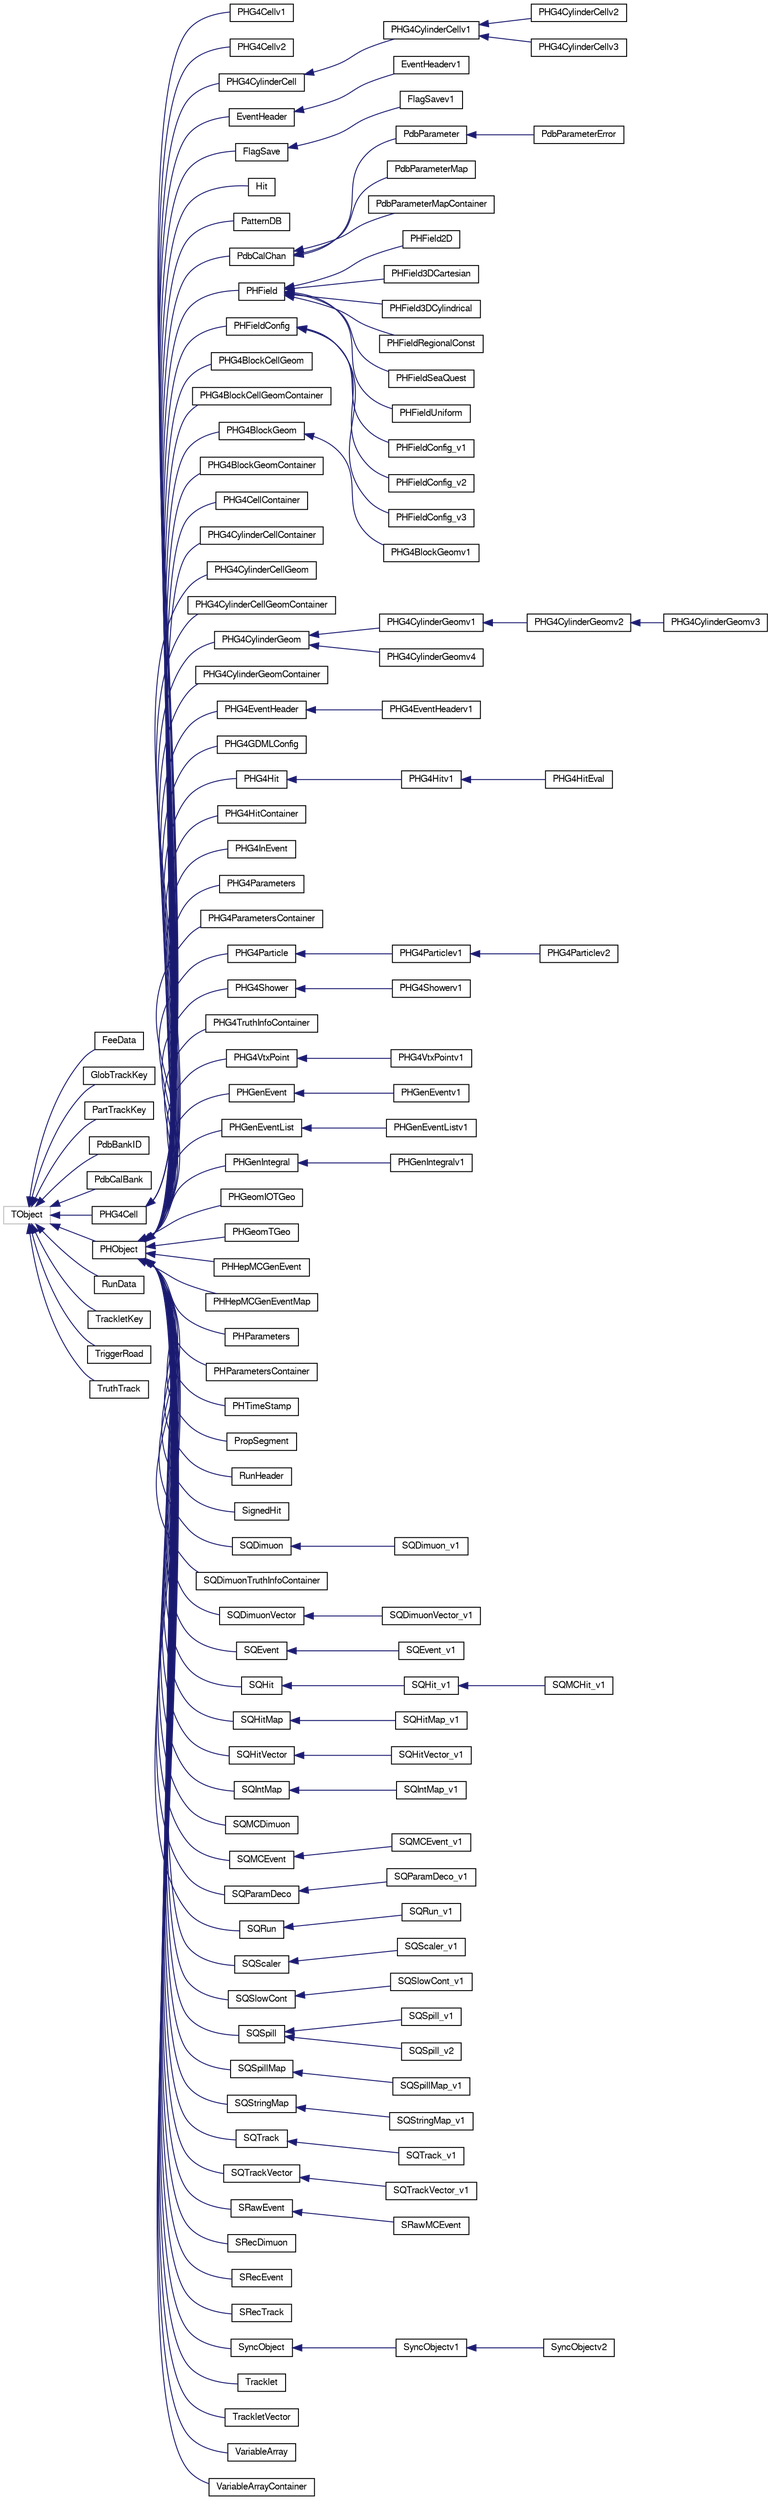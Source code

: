 digraph "Graphical Class Hierarchy"
{
  bgcolor="transparent";
  edge [fontname="FreeSans",fontsize="10",labelfontname="FreeSans",labelfontsize="10"];
  node [fontname="FreeSans",fontsize="10",shape=record];
  rankdir="LR";
  Node1 [label="TObject",height=0.2,width=0.4,color="grey75"];
  Node1 -> Node2 [dir="back",color="midnightblue",fontsize="10",style="solid",fontname="FreeSans"];
  Node2 [label="FeeData",height=0.2,width=0.4,color="black",URL="$d1/df2/structFeeData.html"];
  Node1 -> Node3 [dir="back",color="midnightblue",fontsize="10",style="solid",fontname="FreeSans"];
  Node3 [label="GlobTrackKey",height=0.2,width=0.4,color="black",URL="$da/d33/classGlobTrackKey.html"];
  Node1 -> Node4 [dir="back",color="midnightblue",fontsize="10",style="solid",fontname="FreeSans"];
  Node4 [label="PartTrackKey",height=0.2,width=0.4,color="black",URL="$d6/dfe/classPartTrackKey.html"];
  Node1 -> Node5 [dir="back",color="midnightblue",fontsize="10",style="solid",fontname="FreeSans"];
  Node5 [label="PdbBankID",height=0.2,width=0.4,color="black",URL="$dc/d80/classPdbBankID.html"];
  Node1 -> Node6 [dir="back",color="midnightblue",fontsize="10",style="solid",fontname="FreeSans"];
  Node6 [label="PdbCalBank",height=0.2,width=0.4,color="black",URL="$da/d4f/classPdbCalBank.html"];
  Node1 -> Node7 [dir="back",color="midnightblue",fontsize="10",style="solid",fontname="FreeSans"];
  Node7 [label="PHG4Cell",height=0.2,width=0.4,color="black",URL="$dc/dfe/classPHG4Cell.html"];
  Node7 -> Node8 [dir="back",color="midnightblue",fontsize="10",style="solid",fontname="FreeSans"];
  Node8 [label="PHG4Cellv1",height=0.2,width=0.4,color="black",URL="$de/d5e/classPHG4Cellv1.html"];
  Node7 -> Node9 [dir="back",color="midnightblue",fontsize="10",style="solid",fontname="FreeSans"];
  Node9 [label="PHG4Cellv2",height=0.2,width=0.4,color="black",URL="$da/d1d/classPHG4Cellv2.html",tooltip="specialized cells for TPC operations "];
  Node7 -> Node10 [dir="back",color="midnightblue",fontsize="10",style="solid",fontname="FreeSans"];
  Node10 [label="PHG4CylinderCell",height=0.2,width=0.4,color="black",URL="$d6/db7/classPHG4CylinderCell.html"];
  Node10 -> Node11 [dir="back",color="midnightblue",fontsize="10",style="solid",fontname="FreeSans"];
  Node11 [label="PHG4CylinderCellv1",height=0.2,width=0.4,color="black",URL="$dd/d2e/classPHG4CylinderCellv1.html"];
  Node11 -> Node12 [dir="back",color="midnightblue",fontsize="10",style="solid",fontname="FreeSans"];
  Node12 [label="PHG4CylinderCellv2",height=0.2,width=0.4,color="black",URL="$db/d16/classPHG4CylinderCellv2.html"];
  Node11 -> Node13 [dir="back",color="midnightblue",fontsize="10",style="solid",fontname="FreeSans"];
  Node13 [label="PHG4CylinderCellv3",height=0.2,width=0.4,color="black",URL="$db/dad/classPHG4CylinderCellv3.html"];
  Node1 -> Node14 [dir="back",color="midnightblue",fontsize="10",style="solid",fontname="FreeSans"];
  Node14 [label="PHObject",height=0.2,width=0.4,color="black",URL="$d9/d24/classPHObject.html"];
  Node14 -> Node15 [dir="back",color="midnightblue",fontsize="10",style="solid",fontname="FreeSans"];
  Node15 [label="EventHeader",height=0.2,width=0.4,color="black",URL="$d8/db2/classEventHeader.html",tooltip="base class for EventHeaders "];
  Node15 -> Node16 [dir="back",color="midnightblue",fontsize="10",style="solid",fontname="FreeSans"];
  Node16 [label="EventHeaderv1",height=0.2,width=0.4,color="black",URL="$d0/d76/classEventHeaderv1.html",tooltip="simple event header with ID and time "];
  Node14 -> Node17 [dir="back",color="midnightblue",fontsize="10",style="solid",fontname="FreeSans"];
  Node17 [label="FlagSave",height=0.2,width=0.4,color="black",URL="$d3/da3/classFlagSave.html"];
  Node17 -> Node18 [dir="back",color="midnightblue",fontsize="10",style="solid",fontname="FreeSans"];
  Node18 [label="FlagSavev1",height=0.2,width=0.4,color="black",URL="$da/db3/classFlagSavev1.html"];
  Node14 -> Node19 [dir="back",color="midnightblue",fontsize="10",style="solid",fontname="FreeSans"];
  Node19 [label="Hit",height=0.2,width=0.4,color="black",URL="$d0/d88/classHit.html",tooltip="Definition of hit structure. "];
  Node14 -> Node20 [dir="back",color="midnightblue",fontsize="10",style="solid",fontname="FreeSans"];
  Node20 [label="PatternDB",height=0.2,width=0.4,color="black",URL="$d2/d5a/classPatternDB.html",tooltip="PatternDB interface objects. "];
  Node14 -> Node21 [dir="back",color="midnightblue",fontsize="10",style="solid",fontname="FreeSans"];
  Node21 [label="PdbCalChan",height=0.2,width=0.4,color="black",URL="$d6/d4b/classPdbCalChan.html"];
  Node21 -> Node22 [dir="back",color="midnightblue",fontsize="10",style="solid",fontname="FreeSans"];
  Node22 [label="PdbParameter",height=0.2,width=0.4,color="black",URL="$dc/d07/classPdbParameter.html"];
  Node22 -> Node23 [dir="back",color="midnightblue",fontsize="10",style="solid",fontname="FreeSans"];
  Node23 [label="PdbParameterError",height=0.2,width=0.4,color="black",URL="$d6/d01/classPdbParameterError.html"];
  Node21 -> Node24 [dir="back",color="midnightblue",fontsize="10",style="solid",fontname="FreeSans"];
  Node24 [label="PdbParameterMap",height=0.2,width=0.4,color="black",URL="$d8/d21/classPdbParameterMap.html"];
  Node21 -> Node25 [dir="back",color="midnightblue",fontsize="10",style="solid",fontname="FreeSans"];
  Node25 [label="PdbParameterMapContainer",height=0.2,width=0.4,color="black",URL="$d4/d7d/classPdbParameterMapContainer.html"];
  Node14 -> Node26 [dir="back",color="midnightblue",fontsize="10",style="solid",fontname="FreeSans"];
  Node26 [label="PHField",height=0.2,width=0.4,color="black",URL="$da/ddc/classPHField.html",tooltip="transient DST object for field storage and access "];
  Node26 -> Node27 [dir="back",color="midnightblue",fontsize="10",style="solid",fontname="FreeSans"];
  Node27 [label="PHField2D",height=0.2,width=0.4,color="black",URL="$db/d49/classPHField2D.html"];
  Node26 -> Node28 [dir="back",color="midnightblue",fontsize="10",style="solid",fontname="FreeSans"];
  Node28 [label="PHField3DCartesian",height=0.2,width=0.4,color="black",URL="$d0/dc2/classPHField3DCartesian.html",tooltip="untested code - I don&#39;t know if this is being used, drop me a line (with the field) and I test this -..."];
  Node26 -> Node29 [dir="back",color="midnightblue",fontsize="10",style="solid",fontname="FreeSans"];
  Node29 [label="PHField3DCylindrical",height=0.2,width=0.4,color="black",URL="$d5/dc1/classPHField3DCylindrical.html"];
  Node26 -> Node30 [dir="back",color="midnightblue",fontsize="10",style="solid",fontname="FreeSans"];
  Node30 [label="PHFieldRegionalConst",height=0.2,width=0.4,color="black",URL="$d8/d4f/classPHFieldRegionalConst.html"];
  Node26 -> Node31 [dir="back",color="midnightblue",fontsize="10",style="solid",fontname="FreeSans"];
  Node31 [label="PHFieldSeaQuest",height=0.2,width=0.4,color="black",URL="$d9/da8/classPHFieldSeaQuest.html",tooltip="untested code - I don&#39;t know if this is being used, drop me a line (with the field) and I test this -..."];
  Node26 -> Node32 [dir="back",color="midnightblue",fontsize="10",style="solid",fontname="FreeSans"];
  Node32 [label="PHFieldUniform",height=0.2,width=0.4,color="black",URL="$d3/dec/classPHFieldUniform.html"];
  Node14 -> Node33 [dir="back",color="midnightblue",fontsize="10",style="solid",fontname="FreeSans"];
  Node33 [label="PHFieldConfig",height=0.2,width=0.4,color="black",URL="$d9/d8c/classPHFieldConfig.html",tooltip="PHFieldConfig store field configuration information. "];
  Node33 -> Node34 [dir="back",color="midnightblue",fontsize="10",style="solid",fontname="FreeSans"];
  Node34 [label="PHFieldConfig_v1",height=0.2,width=0.4,color="black",URL="$d5/d59/classPHFieldConfig__v1.html",tooltip="PHFieldConfig_v1 implements field configuration information for input a field map file..."];
  Node33 -> Node35 [dir="back",color="midnightblue",fontsize="10",style="solid",fontname="FreeSans"];
  Node35 [label="PHFieldConfig_v2",height=0.2,width=0.4,color="black",URL="$de/de9/classPHFieldConfig__v2.html",tooltip="PHFieldConfig_v2 implements field configuration information for uniform field model. "];
  Node33 -> Node36 [dir="back",color="midnightblue",fontsize="10",style="solid",fontname="FreeSans"];
  Node36 [label="PHFieldConfig_v3",height=0.2,width=0.4,color="black",URL="$db/de3/classPHFieldConfig__v3.html",tooltip="PHFieldConfig_v3 implements field configuration information for input a field map file..."];
  Node14 -> Node37 [dir="back",color="midnightblue",fontsize="10",style="solid",fontname="FreeSans"];
  Node37 [label="PHG4BlockCellGeom",height=0.2,width=0.4,color="black",URL="$d1/dd7/classPHG4BlockCellGeom.html"];
  Node14 -> Node38 [dir="back",color="midnightblue",fontsize="10",style="solid",fontname="FreeSans"];
  Node38 [label="PHG4BlockCellGeomContainer",height=0.2,width=0.4,color="black",URL="$d3/d78/classPHG4BlockCellGeomContainer.html"];
  Node14 -> Node39 [dir="back",color="midnightblue",fontsize="10",style="solid",fontname="FreeSans"];
  Node39 [label="PHG4BlockGeom",height=0.2,width=0.4,color="black",URL="$df/d82/classPHG4BlockGeom.html"];
  Node39 -> Node40 [dir="back",color="midnightblue",fontsize="10",style="solid",fontname="FreeSans"];
  Node40 [label="PHG4BlockGeomv1",height=0.2,width=0.4,color="black",URL="$d7/dec/classPHG4BlockGeomv1.html"];
  Node14 -> Node41 [dir="back",color="midnightblue",fontsize="10",style="solid",fontname="FreeSans"];
  Node41 [label="PHG4BlockGeomContainer",height=0.2,width=0.4,color="black",URL="$d2/dd7/classPHG4BlockGeomContainer.html"];
  Node14 -> Node42 [dir="back",color="midnightblue",fontsize="10",style="solid",fontname="FreeSans"];
  Node42 [label="PHG4CellContainer",height=0.2,width=0.4,color="black",URL="$d4/d97/classPHG4CellContainer.html"];
  Node14 -> Node43 [dir="back",color="midnightblue",fontsize="10",style="solid",fontname="FreeSans"];
  Node43 [label="PHG4CylinderCellContainer",height=0.2,width=0.4,color="black",URL="$d6/ddf/classPHG4CylinderCellContainer.html"];
  Node14 -> Node44 [dir="back",color="midnightblue",fontsize="10",style="solid",fontname="FreeSans"];
  Node44 [label="PHG4CylinderCellGeom",height=0.2,width=0.4,color="black",URL="$d9/d85/classPHG4CylinderCellGeom.html"];
  Node14 -> Node45 [dir="back",color="midnightblue",fontsize="10",style="solid",fontname="FreeSans"];
  Node45 [label="PHG4CylinderCellGeomContainer",height=0.2,width=0.4,color="black",URL="$d2/ddb/classPHG4CylinderCellGeomContainer.html"];
  Node14 -> Node46 [dir="back",color="midnightblue",fontsize="10",style="solid",fontname="FreeSans"];
  Node46 [label="PHG4CylinderGeom",height=0.2,width=0.4,color="black",URL="$dc/d30/classPHG4CylinderGeom.html"];
  Node46 -> Node47 [dir="back",color="midnightblue",fontsize="10",style="solid",fontname="FreeSans"];
  Node47 [label="PHG4CylinderGeomv1",height=0.2,width=0.4,color="black",URL="$d3/d63/classPHG4CylinderGeomv1.html"];
  Node47 -> Node48 [dir="back",color="midnightblue",fontsize="10",style="solid",fontname="FreeSans"];
  Node48 [label="PHG4CylinderGeomv2",height=0.2,width=0.4,color="black",URL="$d1/df3/classPHG4CylinderGeomv2.html"];
  Node48 -> Node49 [dir="back",color="midnightblue",fontsize="10",style="solid",fontname="FreeSans"];
  Node49 [label="PHG4CylinderGeomv3",height=0.2,width=0.4,color="black",URL="$d9/db9/classPHG4CylinderGeomv3.html"];
  Node46 -> Node50 [dir="back",color="midnightblue",fontsize="10",style="solid",fontname="FreeSans"];
  Node50 [label="PHG4CylinderGeomv4",height=0.2,width=0.4,color="black",URL="$d5/dca/classPHG4CylinderGeomv4.html"];
  Node14 -> Node51 [dir="back",color="midnightblue",fontsize="10",style="solid",fontname="FreeSans"];
  Node51 [label="PHG4CylinderGeomContainer",height=0.2,width=0.4,color="black",URL="$d4/de7/classPHG4CylinderGeomContainer.html"];
  Node14 -> Node52 [dir="back",color="midnightblue",fontsize="10",style="solid",fontname="FreeSans"];
  Node52 [label="PHG4EventHeader",height=0.2,width=0.4,color="black",URL="$d7/dc6/classPHG4EventHeader.html"];
  Node52 -> Node53 [dir="back",color="midnightblue",fontsize="10",style="solid",fontname="FreeSans"];
  Node53 [label="PHG4EventHeaderv1",height=0.2,width=0.4,color="black",URL="$d6/d7e/classPHG4EventHeaderv1.html"];
  Node14 -> Node54 [dir="back",color="midnightblue",fontsize="10",style="solid",fontname="FreeSans"];
  Node54 [label="PHG4GDMLConfig",height=0.2,width=0.4,color="black",URL="$d9/d25/classPHG4GDMLConfig.html",tooltip="PHG4GDMLConfig. "];
  Node14 -> Node55 [dir="back",color="midnightblue",fontsize="10",style="solid",fontname="FreeSans"];
  Node55 [label="PHG4Hit",height=0.2,width=0.4,color="black",URL="$d3/d9e/classPHG4Hit.html"];
  Node55 -> Node56 [dir="back",color="midnightblue",fontsize="10",style="solid",fontname="FreeSans"];
  Node56 [label="PHG4Hitv1",height=0.2,width=0.4,color="black",URL="$d9/d35/classPHG4Hitv1.html"];
  Node56 -> Node57 [dir="back",color="midnightblue",fontsize="10",style="solid",fontname="FreeSans"];
  Node57 [label="PHG4HitEval",height=0.2,width=0.4,color="black",URL="$d5/d60/classPHG4HitEval.html",tooltip="PHG4HitEval for evaluating PHG4Hitv1 in CINT readable evaluation trees. "];
  Node14 -> Node58 [dir="back",color="midnightblue",fontsize="10",style="solid",fontname="FreeSans"];
  Node58 [label="PHG4HitContainer",height=0.2,width=0.4,color="black",URL="$d4/d30/classPHG4HitContainer.html"];
  Node14 -> Node59 [dir="back",color="midnightblue",fontsize="10",style="solid",fontname="FreeSans"];
  Node59 [label="PHG4InEvent",height=0.2,width=0.4,color="black",URL="$db/d62/classPHG4InEvent.html"];
  Node14 -> Node60 [dir="back",color="midnightblue",fontsize="10",style="solid",fontname="FreeSans"];
  Node60 [label="PHG4Parameters",height=0.2,width=0.4,color="black",URL="$da/d29/classPHG4Parameters.html"];
  Node14 -> Node61 [dir="back",color="midnightblue",fontsize="10",style="solid",fontname="FreeSans"];
  Node61 [label="PHG4ParametersContainer",height=0.2,width=0.4,color="black",URL="$d5/d5f/classPHG4ParametersContainer.html"];
  Node14 -> Node62 [dir="back",color="midnightblue",fontsize="10",style="solid",fontname="FreeSans"];
  Node62 [label="PHG4Particle",height=0.2,width=0.4,color="black",URL="$de/dc9/classPHG4Particle.html"];
  Node62 -> Node63 [dir="back",color="midnightblue",fontsize="10",style="solid",fontname="FreeSans"];
  Node63 [label="PHG4Particlev1",height=0.2,width=0.4,color="black",URL="$d1/d42/classPHG4Particlev1.html"];
  Node63 -> Node64 [dir="back",color="midnightblue",fontsize="10",style="solid",fontname="FreeSans"];
  Node64 [label="PHG4Particlev2",height=0.2,width=0.4,color="black",URL="$d1/db9/classPHG4Particlev2.html"];
  Node14 -> Node65 [dir="back",color="midnightblue",fontsize="10",style="solid",fontname="FreeSans"];
  Node65 [label="PHG4Shower",height=0.2,width=0.4,color="black",URL="$db/d88/classPHG4Shower.html"];
  Node65 -> Node66 [dir="back",color="midnightblue",fontsize="10",style="solid",fontname="FreeSans"];
  Node66 [label="PHG4Showerv1",height=0.2,width=0.4,color="black",URL="$db/dfa/classPHG4Showerv1.html"];
  Node14 -> Node67 [dir="back",color="midnightblue",fontsize="10",style="solid",fontname="FreeSans"];
  Node67 [label="PHG4TruthInfoContainer",height=0.2,width=0.4,color="black",URL="$da/d6c/classPHG4TruthInfoContainer.html"];
  Node14 -> Node68 [dir="back",color="midnightblue",fontsize="10",style="solid",fontname="FreeSans"];
  Node68 [label="PHG4VtxPoint",height=0.2,width=0.4,color="black",URL="$d6/d81/classPHG4VtxPoint.html"];
  Node68 -> Node69 [dir="back",color="midnightblue",fontsize="10",style="solid",fontname="FreeSans"];
  Node69 [label="PHG4VtxPointv1",height=0.2,width=0.4,color="black",URL="$d5/dff/classPHG4VtxPointv1.html"];
  Node14 -> Node70 [dir="back",color="midnightblue",fontsize="10",style="solid",fontname="FreeSans"];
  Node70 [label="PHGenEvent",height=0.2,width=0.4,color="black",URL="$d1/dfd/classPHGenEvent.html"];
  Node70 -> Node71 [dir="back",color="midnightblue",fontsize="10",style="solid",fontname="FreeSans"];
  Node71 [label="PHGenEventv1",height=0.2,width=0.4,color="black",URL="$da/d6b/classPHGenEventv1.html"];
  Node14 -> Node72 [dir="back",color="midnightblue",fontsize="10",style="solid",fontname="FreeSans"];
  Node72 [label="PHGenEventList",height=0.2,width=0.4,color="black",URL="$d7/d50/classPHGenEventList.html"];
  Node72 -> Node73 [dir="back",color="midnightblue",fontsize="10",style="solid",fontname="FreeSans"];
  Node73 [label="PHGenEventListv1",height=0.2,width=0.4,color="black",URL="$d1/d57/classPHGenEventListv1.html"];
  Node14 -> Node74 [dir="back",color="midnightblue",fontsize="10",style="solid",fontname="FreeSans"];
  Node74 [label="PHGenIntegral",height=0.2,width=0.4,color="black",URL="$d8/d0e/classPHGenIntegral.html",tooltip="PHGenIntegral. "];
  Node74 -> Node75 [dir="back",color="midnightblue",fontsize="10",style="solid",fontname="FreeSans"];
  Node75 [label="PHGenIntegralv1",height=0.2,width=0.4,color="black",URL="$dd/dd1/classPHGenIntegralv1.html",tooltip="PHGenIntegralv1. "];
  Node14 -> Node76 [dir="back",color="midnightblue",fontsize="10",style="solid",fontname="FreeSans"];
  Node76 [label="PHGeomIOTGeo",height=0.2,width=0.4,color="black",URL="$de/de3/classPHGeomIOTGeo.html",tooltip="PHGeomIOTGeo store geometry information to DST files in the format of binary streamed TGeoVolume..."];
  Node14 -> Node77 [dir="back",color="midnightblue",fontsize="10",style="solid",fontname="FreeSans"];
  Node77 [label="PHGeomTGeo",height=0.2,width=0.4,color="black",URL="$d7/d6d/classPHGeomTGeo.html",tooltip="PHGeomTGeo provide run-time access to TGeoManger. It is transient object and it shall NOT be saved to..."];
  Node14 -> Node78 [dir="back",color="midnightblue",fontsize="10",style="solid",fontname="FreeSans"];
  Node78 [label="PHHepMCGenEvent",height=0.2,width=0.4,color="black",URL="$d7/d7b/classPHHepMCGenEvent.html"];
  Node14 -> Node79 [dir="back",color="midnightblue",fontsize="10",style="solid",fontname="FreeSans"];
  Node79 [label="PHHepMCGenEventMap",height=0.2,width=0.4,color="black",URL="$d5/d41/classPHHepMCGenEventMap.html",tooltip="PHHepMCGenEventMap is collection of HEPMC events input into this simulation map of embedding ID -&gt; PH..."];
  Node14 -> Node80 [dir="back",color="midnightblue",fontsize="10",style="solid",fontname="FreeSans"];
  Node80 [label="PHParameters",height=0.2,width=0.4,color="black",URL="$dd/dae/classPHParameters.html"];
  Node14 -> Node81 [dir="back",color="midnightblue",fontsize="10",style="solid",fontname="FreeSans"];
  Node81 [label="PHParametersContainer",height=0.2,width=0.4,color="black",URL="$d7/d6b/classPHParametersContainer.html"];
  Node14 -> Node82 [dir="back",color="midnightblue",fontsize="10",style="solid",fontname="FreeSans"];
  Node82 [label="PHTimeStamp",height=0.2,width=0.4,color="black",URL="$da/dc2/classPHTimeStamp.html"];
  Node14 -> Node83 [dir="back",color="midnightblue",fontsize="10",style="solid",fontname="FreeSans"];
  Node83 [label="PropSegment",height=0.2,width=0.4,color="black",URL="$d0/d1e/classPropSegment.html"];
  Node14 -> Node84 [dir="back",color="midnightblue",fontsize="10",style="solid",fontname="FreeSans"];
  Node84 [label="RunHeader",height=0.2,width=0.4,color="black",URL="$df/d35/classRunHeader.html"];
  Node14 -> Node85 [dir="back",color="midnightblue",fontsize="10",style="solid",fontname="FreeSans"];
  Node85 [label="SignedHit",height=0.2,width=0.4,color="black",URL="$de/d45/classSignedHit.html"];
  Node14 -> Node86 [dir="back",color="midnightblue",fontsize="10",style="solid",fontname="FreeSans"];
  Node86 [label="SQDimuon",height=0.2,width=0.4,color="black",URL="$d8/dd3/classSQDimuon.html",tooltip="An SQ interface class to hold one true or reconstructed dimuon. "];
  Node86 -> Node87 [dir="back",color="midnightblue",fontsize="10",style="solid",fontname="FreeSans"];
  Node87 [label="SQDimuon_v1",height=0.2,width=0.4,color="black",URL="$d0/d85/classSQDimuon__v1.html"];
  Node14 -> Node88 [dir="back",color="midnightblue",fontsize="10",style="solid",fontname="FreeSans"];
  Node88 [label="SQDimuonTruthInfoContainer",height=0.2,width=0.4,color="black",URL="$d0/d60/classSQDimuonTruthInfoContainer.html"];
  Node14 -> Node89 [dir="back",color="midnightblue",fontsize="10",style="solid",fontname="FreeSans"];
  Node89 [label="SQDimuonVector",height=0.2,width=0.4,color="black",URL="$d3/df1/classSQDimuonVector.html"];
  Node89 -> Node90 [dir="back",color="midnightblue",fontsize="10",style="solid",fontname="FreeSans"];
  Node90 [label="SQDimuonVector_v1",height=0.2,width=0.4,color="black",URL="$d3/dc1/classSQDimuonVector__v1.html"];
  Node14 -> Node91 [dir="back",color="midnightblue",fontsize="10",style="solid",fontname="FreeSans"];
  Node91 [label="SQEvent",height=0.2,width=0.4,color="black",URL="$d9/dd7/classSQEvent.html"];
  Node91 -> Node92 [dir="back",color="midnightblue",fontsize="10",style="solid",fontname="FreeSans"];
  Node92 [label="SQEvent_v1",height=0.2,width=0.4,color="black",URL="$dd/d59/classSQEvent__v1.html"];
  Node14 -> Node93 [dir="back",color="midnightblue",fontsize="10",style="solid",fontname="FreeSans"];
  Node93 [label="SQHit",height=0.2,width=0.4,color="black",URL="$de/d79/classSQHit.html"];
  Node93 -> Node94 [dir="back",color="midnightblue",fontsize="10",style="solid",fontname="FreeSans"];
  Node94 [label="SQHit_v1",height=0.2,width=0.4,color="black",URL="$d3/d2e/classSQHit__v1.html"];
  Node94 -> Node95 [dir="back",color="midnightblue",fontsize="10",style="solid",fontname="FreeSans"];
  Node95 [label="SQMCHit_v1",height=0.2,width=0.4,color="black",URL="$d1/d5f/classSQMCHit__v1.html"];
  Node14 -> Node96 [dir="back",color="midnightblue",fontsize="10",style="solid",fontname="FreeSans"];
  Node96 [label="SQHitMap",height=0.2,width=0.4,color="black",URL="$d0/dac/classSQHitMap.html"];
  Node96 -> Node97 [dir="back",color="midnightblue",fontsize="10",style="solid",fontname="FreeSans"];
  Node97 [label="SQHitMap_v1",height=0.2,width=0.4,color="black",URL="$d2/d62/classSQHitMap__v1.html"];
  Node14 -> Node98 [dir="back",color="midnightblue",fontsize="10",style="solid",fontname="FreeSans"];
  Node98 [label="SQHitVector",height=0.2,width=0.4,color="black",URL="$d9/dbc/classSQHitVector.html"];
  Node98 -> Node99 [dir="back",color="midnightblue",fontsize="10",style="solid",fontname="FreeSans"];
  Node99 [label="SQHitVector_v1",height=0.2,width=0.4,color="black",URL="$d9/dbf/classSQHitVector__v1.html"];
  Node14 -> Node100 [dir="back",color="midnightblue",fontsize="10",style="solid",fontname="FreeSans"];
  Node100 [label="SQIntMap",height=0.2,width=0.4,color="black",URL="$dc/d07/classSQIntMap.html"];
  Node100 -> Node101 [dir="back",color="midnightblue",fontsize="10",style="solid",fontname="FreeSans"];
  Node101 [label="SQIntMap_v1",height=0.2,width=0.4,color="black",URL="$d1/d94/classSQIntMap__v1.html"];
  Node14 -> Node102 [dir="back",color="midnightblue",fontsize="10",style="solid",fontname="FreeSans"];
  Node102 [label="SQMCDimuon",height=0.2,width=0.4,color="black",URL="$d5/ddb/classSQMCDimuon.html"];
  Node14 -> Node103 [dir="back",color="midnightblue",fontsize="10",style="solid",fontname="FreeSans"];
  Node103 [label="SQMCEvent",height=0.2,width=0.4,color="black",URL="$d9/d3d/classSQMCEvent.html"];
  Node103 -> Node104 [dir="back",color="midnightblue",fontsize="10",style="solid",fontname="FreeSans"];
  Node104 [label="SQMCEvent_v1",height=0.2,width=0.4,color="black",URL="$d7/df6/classSQMCEvent__v1.html"];
  Node14 -> Node105 [dir="back",color="midnightblue",fontsize="10",style="solid",fontname="FreeSans"];
  Node105 [label="SQParamDeco",height=0.2,width=0.4,color="black",URL="$d8/ded/classSQParamDeco.html",tooltip="SQParamDeco.h. "];
  Node105 -> Node106 [dir="back",color="midnightblue",fontsize="10",style="solid",fontname="FreeSans"];
  Node106 [label="SQParamDeco_v1",height=0.2,width=0.4,color="black",URL="$d5/d71/classSQParamDeco__v1.html",tooltip="SQParamDeco_v1.h. "];
  Node14 -> Node107 [dir="back",color="midnightblue",fontsize="10",style="solid",fontname="FreeSans"];
  Node107 [label="SQRun",height=0.2,width=0.4,color="black",URL="$d7/db7/classSQRun.html"];
  Node107 -> Node108 [dir="back",color="midnightblue",fontsize="10",style="solid",fontname="FreeSans"];
  Node108 [label="SQRun_v1",height=0.2,width=0.4,color="black",URL="$dc/d96/classSQRun__v1.html"];
  Node14 -> Node109 [dir="back",color="midnightblue",fontsize="10",style="solid",fontname="FreeSans"];
  Node109 [label="SQScaler",height=0.2,width=0.4,color="black",URL="$d7/d5e/classSQScaler.html"];
  Node109 -> Node110 [dir="back",color="midnightblue",fontsize="10",style="solid",fontname="FreeSans"];
  Node110 [label="SQScaler_v1",height=0.2,width=0.4,color="black",URL="$d4/d64/classSQScaler__v1.html"];
  Node14 -> Node111 [dir="back",color="midnightblue",fontsize="10",style="solid",fontname="FreeSans"];
  Node111 [label="SQSlowCont",height=0.2,width=0.4,color="black",URL="$d2/dea/classSQSlowCont.html"];
  Node111 -> Node112 [dir="back",color="midnightblue",fontsize="10",style="solid",fontname="FreeSans"];
  Node112 [label="SQSlowCont_v1",height=0.2,width=0.4,color="black",URL="$d2/d69/classSQSlowCont__v1.html"];
  Node14 -> Node113 [dir="back",color="midnightblue",fontsize="10",style="solid",fontname="FreeSans"];
  Node113 [label="SQSpill",height=0.2,width=0.4,color="black",URL="$d0/d78/classSQSpill.html"];
  Node113 -> Node114 [dir="back",color="midnightblue",fontsize="10",style="solid",fontname="FreeSans"];
  Node114 [label="SQSpill_v1",height=0.2,width=0.4,color="black",URL="$d2/df5/classSQSpill__v1.html"];
  Node113 -> Node115 [dir="back",color="midnightblue",fontsize="10",style="solid",fontname="FreeSans"];
  Node115 [label="SQSpill_v2",height=0.2,width=0.4,color="black",URL="$d0/d1f/classSQSpill__v2.html"];
  Node14 -> Node116 [dir="back",color="midnightblue",fontsize="10",style="solid",fontname="FreeSans"];
  Node116 [label="SQSpillMap",height=0.2,width=0.4,color="black",URL="$d7/d87/classSQSpillMap.html"];
  Node116 -> Node117 [dir="back",color="midnightblue",fontsize="10",style="solid",fontname="FreeSans"];
  Node117 [label="SQSpillMap_v1",height=0.2,width=0.4,color="black",URL="$df/de1/classSQSpillMap__v1.html"];
  Node14 -> Node118 [dir="back",color="midnightblue",fontsize="10",style="solid",fontname="FreeSans"];
  Node118 [label="SQStringMap",height=0.2,width=0.4,color="black",URL="$d7/d7d/classSQStringMap.html"];
  Node118 -> Node119 [dir="back",color="midnightblue",fontsize="10",style="solid",fontname="FreeSans"];
  Node119 [label="SQStringMap_v1",height=0.2,width=0.4,color="black",URL="$d7/d3d/classSQStringMap__v1.html"];
  Node14 -> Node120 [dir="back",color="midnightblue",fontsize="10",style="solid",fontname="FreeSans"];
  Node120 [label="SQTrack",height=0.2,width=0.4,color="black",URL="$d7/d1b/classSQTrack.html",tooltip="An SQ interface class to hold one true or reconstructed track. "];
  Node120 -> Node121 [dir="back",color="midnightblue",fontsize="10",style="solid",fontname="FreeSans"];
  Node121 [label="SQTrack_v1",height=0.2,width=0.4,color="black",URL="$d6/d88/classSQTrack__v1.html"];
  Node14 -> Node122 [dir="back",color="midnightblue",fontsize="10",style="solid",fontname="FreeSans"];
  Node122 [label="SQTrackVector",height=0.2,width=0.4,color="black",URL="$db/d03/classSQTrackVector.html"];
  Node122 -> Node123 [dir="back",color="midnightblue",fontsize="10",style="solid",fontname="FreeSans"];
  Node123 [label="SQTrackVector_v1",height=0.2,width=0.4,color="black",URL="$d6/d0b/classSQTrackVector__v1.html"];
  Node14 -> Node124 [dir="back",color="midnightblue",fontsize="10",style="solid",fontname="FreeSans"];
  Node124 [label="SRawEvent",height=0.2,width=0.4,color="black",URL="$d5/d83/classSRawEvent.html"];
  Node124 -> Node125 [dir="back",color="midnightblue",fontsize="10",style="solid",fontname="FreeSans"];
  Node125 [label="SRawMCEvent",height=0.2,width=0.4,color="black",URL="$d6/dac/classSRawMCEvent.html"];
  Node14 -> Node126 [dir="back",color="midnightblue",fontsize="10",style="solid",fontname="FreeSans"];
  Node126 [label="SRecDimuon",height=0.2,width=0.4,color="black",URL="$d3/d07/classSRecDimuon.html"];
  Node14 -> Node127 [dir="back",color="midnightblue",fontsize="10",style="solid",fontname="FreeSans"];
  Node127 [label="SRecEvent",height=0.2,width=0.4,color="black",URL="$d5/d2f/classSRecEvent.html"];
  Node14 -> Node128 [dir="back",color="midnightblue",fontsize="10",style="solid",fontname="FreeSans"];
  Node128 [label="SRecTrack",height=0.2,width=0.4,color="black",URL="$d6/db1/classSRecTrack.html"];
  Node14 -> Node129 [dir="back",color="midnightblue",fontsize="10",style="solid",fontname="FreeSans"];
  Node129 [label="SyncObject",height=0.2,width=0.4,color="black",URL="$de/dbb/classSyncObject.html"];
  Node129 -> Node130 [dir="back",color="midnightblue",fontsize="10",style="solid",fontname="FreeSans"];
  Node130 [label="SyncObjectv1",height=0.2,width=0.4,color="black",URL="$d9/d30/classSyncObjectv1.html"];
  Node130 -> Node131 [dir="back",color="midnightblue",fontsize="10",style="solid",fontname="FreeSans"];
  Node131 [label="SyncObjectv2",height=0.2,width=0.4,color="black",URL="$df/da3/classSyncObjectv2.html"];
  Node14 -> Node132 [dir="back",color="midnightblue",fontsize="10",style="solid",fontname="FreeSans"];
  Node132 [label="Tracklet",height=0.2,width=0.4,color="black",URL="$d2/d26/classTracklet.html"];
  Node14 -> Node133 [dir="back",color="midnightblue",fontsize="10",style="solid",fontname="FreeSans"];
  Node133 [label="TrackletVector",height=0.2,width=0.4,color="black",URL="$d5/dba/classTrackletVector.html"];
  Node14 -> Node134 [dir="back",color="midnightblue",fontsize="10",style="solid",fontname="FreeSans"];
  Node134 [label="VariableArray",height=0.2,width=0.4,color="black",URL="$dc/db5/classVariableArray.html"];
  Node14 -> Node135 [dir="back",color="midnightblue",fontsize="10",style="solid",fontname="FreeSans"];
  Node135 [label="VariableArrayContainer",height=0.2,width=0.4,color="black",URL="$d3/dc5/classVariableArrayContainer.html"];
  Node1 -> Node136 [dir="back",color="midnightblue",fontsize="10",style="solid",fontname="FreeSans"];
  Node136 [label="RunData",height=0.2,width=0.4,color="black",URL="$d0/d64/structRunData.html"];
  Node1 -> Node137 [dir="back",color="midnightblue",fontsize="10",style="solid",fontname="FreeSans"];
  Node137 [label="TrackletKey",height=0.2,width=0.4,color="black",URL="$d3/d1f/classTrackletKey.html"];
  Node1 -> Node138 [dir="back",color="midnightblue",fontsize="10",style="solid",fontname="FreeSans"];
  Node138 [label="TriggerRoad",height=0.2,width=0.4,color="black",URL="$d5/d72/classTriggerRoad.html"];
  Node1 -> Node139 [dir="back",color="midnightblue",fontsize="10",style="solid",fontname="FreeSans"];
  Node139 [label="TruthTrack",height=0.2,width=0.4,color="black",URL="$d9/d8f/classTruthTrack.html"];
}
